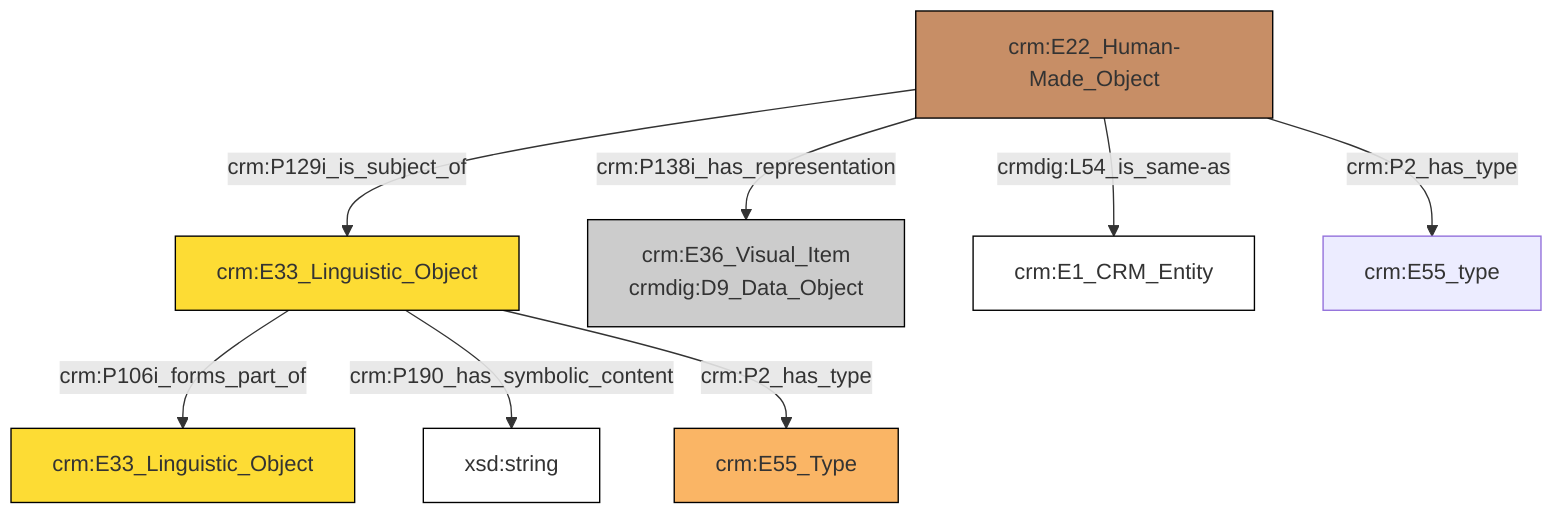 flowchart TD
classDef Literal fill:#ffffff,stroke:#000000,color:;
classDef Literal_URI fill:#ffffff,stroke:#000000,color:;
classDef crm_E1_CRM_Entity fill:#ffffff,stroke:#000000,color:;
classDef crm_E1_CRM_Entity_URI fill:#ffffff,stroke:#000000,color:;
classDef crm_E2_Temporal_Entity fill:#82ddff,stroke:#000000,color:;
classDef crm_E2_Temporal_Entity_URI fill:#d2effa,stroke:#000000,color:;
classDef crm_E55_Type fill:#fab565,stroke:#000000,color:;
classDef crm_E55_Type_URI fill:#fde7ce,stroke:#000000,color:;
classDef crm_E52_Time-Span fill:#86bcc8,stroke:#000000,color:;
classDef crm_E52_Time-Span_URI fill:#dcebef,stroke:#000000,color:;
classDef crm_E41_Appellation fill:#fef3ba,stroke:#000000,color:;
classDef crm_E41_Appellation_URI fill:#fffae6,stroke:#000000,color:;
classDef crm_E53_Place fill:#94cc7d,stroke:#000000,color:;
classDef crm_E53_Place_URI fill:#e1f1da,stroke:#000000,color:;
classDef crm_E77_Persistent_Item fill:#ffffff,stroke:#000000,color:;
classDef crm_E77_Persistent_Item_URI fill:#ffffff,stroke:#000000,color:;
classDef crm_E28_Conceptual_Object fill:#fddc34,stroke:#000000,color:;
classDef crm_E28_Conceptual_Object_URI fill:#fef6cd,stroke:#000000,color:;
classDef crm_E18_Physical_Thing fill:#c78e66,stroke:#000000,color:;
classDef crm_E18_Physical_Thing_URI fill:#e3c8b5,stroke:#000000,color:;
classDef crm_E39_Actor fill:#ffbdca,stroke:#000000,color:;
classDef crm_E39_Actor_URI fill:#ffe6eb,stroke:#000000,color:;
classDef crm_E54_Dimension fill:#b8b8b8,stroke:#000000,color:;
classDef crm_E54_Dimension_URI fill:#f2f2f2,stroke:#000000,color:;
classDef crm_E92_Spacetime_Volume fill:#cc80ff,stroke:#000000,color:;
classDef crm_E92_Spacetime_Volume_URI fill:#ebccff,stroke:#000000,color:;
classDef crm_E59_Primitive_Value fill:#f0f0f0,stroke:#000000,color:;
classDef crm_E59_Primitive_Value_URI fill:#f2f2f2,stroke:#000000,color:;
classDef crm_PC0_Typed_CRM_Property fill:#ffffff,stroke:#000000,color:;
classDef crm_PC0_Typed_CRM_Property_URI fill:#ffffff,stroke:#000000,color:;
classDef Multi fill:#cccccc,stroke:#000000,color:;
classDef Multi_URI fill:#cccccc,stroke:#000000,color:;
2["crm:E22_Human-Made_Object"]:::crm_E18_Physical_Thing -->|crm:P138i_has_representation| 6["crm:E36_Visual_Item<br>crmdig:D9_Data_Object"]:::Multi
2["crm:E22_Human-Made_Object"]:::crm_E18_Physical_Thing -->|crmdig:L54_is_same-as| 7["crm:E1_CRM_Entity"]:::crm_E1_CRM_Entity
2["crm:E22_Human-Made_Object"]:::crm_E18_Physical_Thing -->|crm:P129i_is_subject_of| 0["crm:E33_Linguistic_Object"]:::crm_E28_Conceptual_Object
2["crm:E22_Human-Made_Object"]:::crm_E18_Physical_Thing -->|crm:P2_has_type| 9["crm:E55_type"]:::Default
0["crm:E33_Linguistic_Object"]:::crm_E28_Conceptual_Object -->|crm:P106i_forms_part_of| 11["crm:E33_Linguistic_Object"]:::crm_E28_Conceptual_Object
0["crm:E33_Linguistic_Object"]:::crm_E28_Conceptual_Object -->|crm:P190_has_symbolic_content| 15["xsd:string"]:::Literal
0["crm:E33_Linguistic_Object"]:::crm_E28_Conceptual_Object -->|crm:P2_has_type| 4["crm:E55_Type"]:::crm_E55_Type